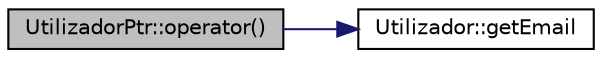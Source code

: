 digraph "UtilizadorPtr::operator()"
{
  edge [fontname="Helvetica",fontsize="10",labelfontname="Helvetica",labelfontsize="10"];
  node [fontname="Helvetica",fontsize="10",shape=record];
  rankdir="LR";
  Node2 [label="UtilizadorPtr::operator()",height=0.2,width=0.4,color="black", fillcolor="grey75", style="filled", fontcolor="black"];
  Node2 -> Node3 [color="midnightblue",fontsize="10",style="solid",fontname="Helvetica"];
  Node3 [label="Utilizador::getEmail",height=0.2,width=0.4,color="black", fillcolor="white", style="filled",URL="$class_utilizador.html#aea88bb297704762d0cccc909b8c2da54",tooltip="Permite obter o email do utilizador. "];
}

